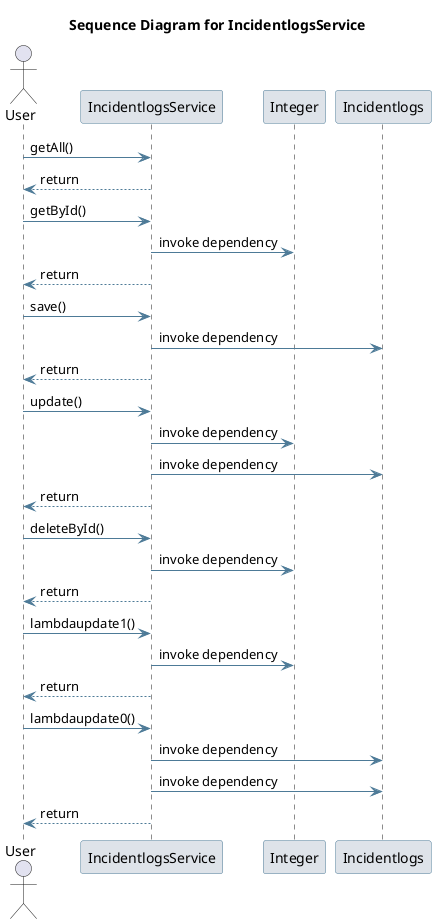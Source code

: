 @startuml
skinparam sequence {
 ArrowColor #4D7A97 
 ParticipantBorderColor #4D7A97 
 ParticipantBackgroundColor #DEE3E9 
}
title Sequence Diagram for IncidentlogsService

actor User
User -> IncidentlogsService: getAll()
IncidentlogsService --> User : return
User -> IncidentlogsService: getById()
participant Integer
IncidentlogsService -> Integer: invoke dependency
IncidentlogsService --> User : return
User -> IncidentlogsService: save()
participant Incidentlogs
IncidentlogsService -> Incidentlogs: invoke dependency
IncidentlogsService --> User : return
User -> IncidentlogsService: update()
IncidentlogsService -> Integer: invoke dependency
IncidentlogsService -> Incidentlogs: invoke dependency
IncidentlogsService --> User : return
User -> IncidentlogsService: deleteById()
IncidentlogsService -> Integer: invoke dependency
IncidentlogsService --> User : return
User -> IncidentlogsService: lambdaupdate1()
IncidentlogsService -> Integer: invoke dependency
IncidentlogsService --> User : return
User -> IncidentlogsService: lambdaupdate0()
IncidentlogsService -> Incidentlogs: invoke dependency
IncidentlogsService -> Incidentlogs: invoke dependency
IncidentlogsService --> User : return
@enduml
